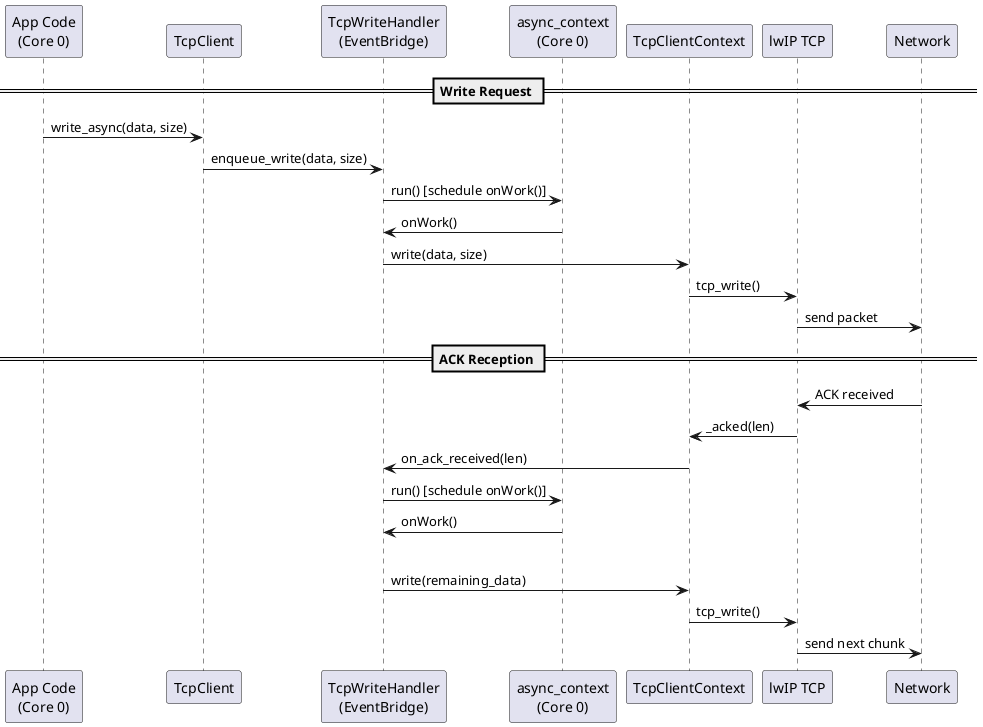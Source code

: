 @startuml Write Events Flow

participant "App Code\n(Core 0)" as App
participant "TcpClient" as Client
participant "TcpWriteHandler\n(EventBridge)" as Handler
participant "async_context\n(Core 0)" as Context
participant "TcpClientContext" as TcpCtx
participant "lwIP TCP" as TCP
participant "Network" as Net

== Write Request ==
App -> Client: write_async(data, size)
Client -> Handler: enqueue_write(data, size)
Handler -> Context: run() [schedule onWork()]
Context -> Handler: onWork()
Handler -> TcpCtx: write(data, size)
TcpCtx -> TCP: tcp_write()
TCP -> Net: send packet

== ACK Reception ==
Net -> TCP: ACK received
TCP -> TcpCtx: _acked(len)
TcpCtx -> Handler: on_ack_received(len)
Handler -> Context: run() [schedule onWork()]
Context -> Handler: onWork()

alt More data to send
    Handler -> TcpCtx: write(remaining_data)
    TcpCtx -> TCP: tcp_write()
    TCP -> Net: send next chunk
@enduml